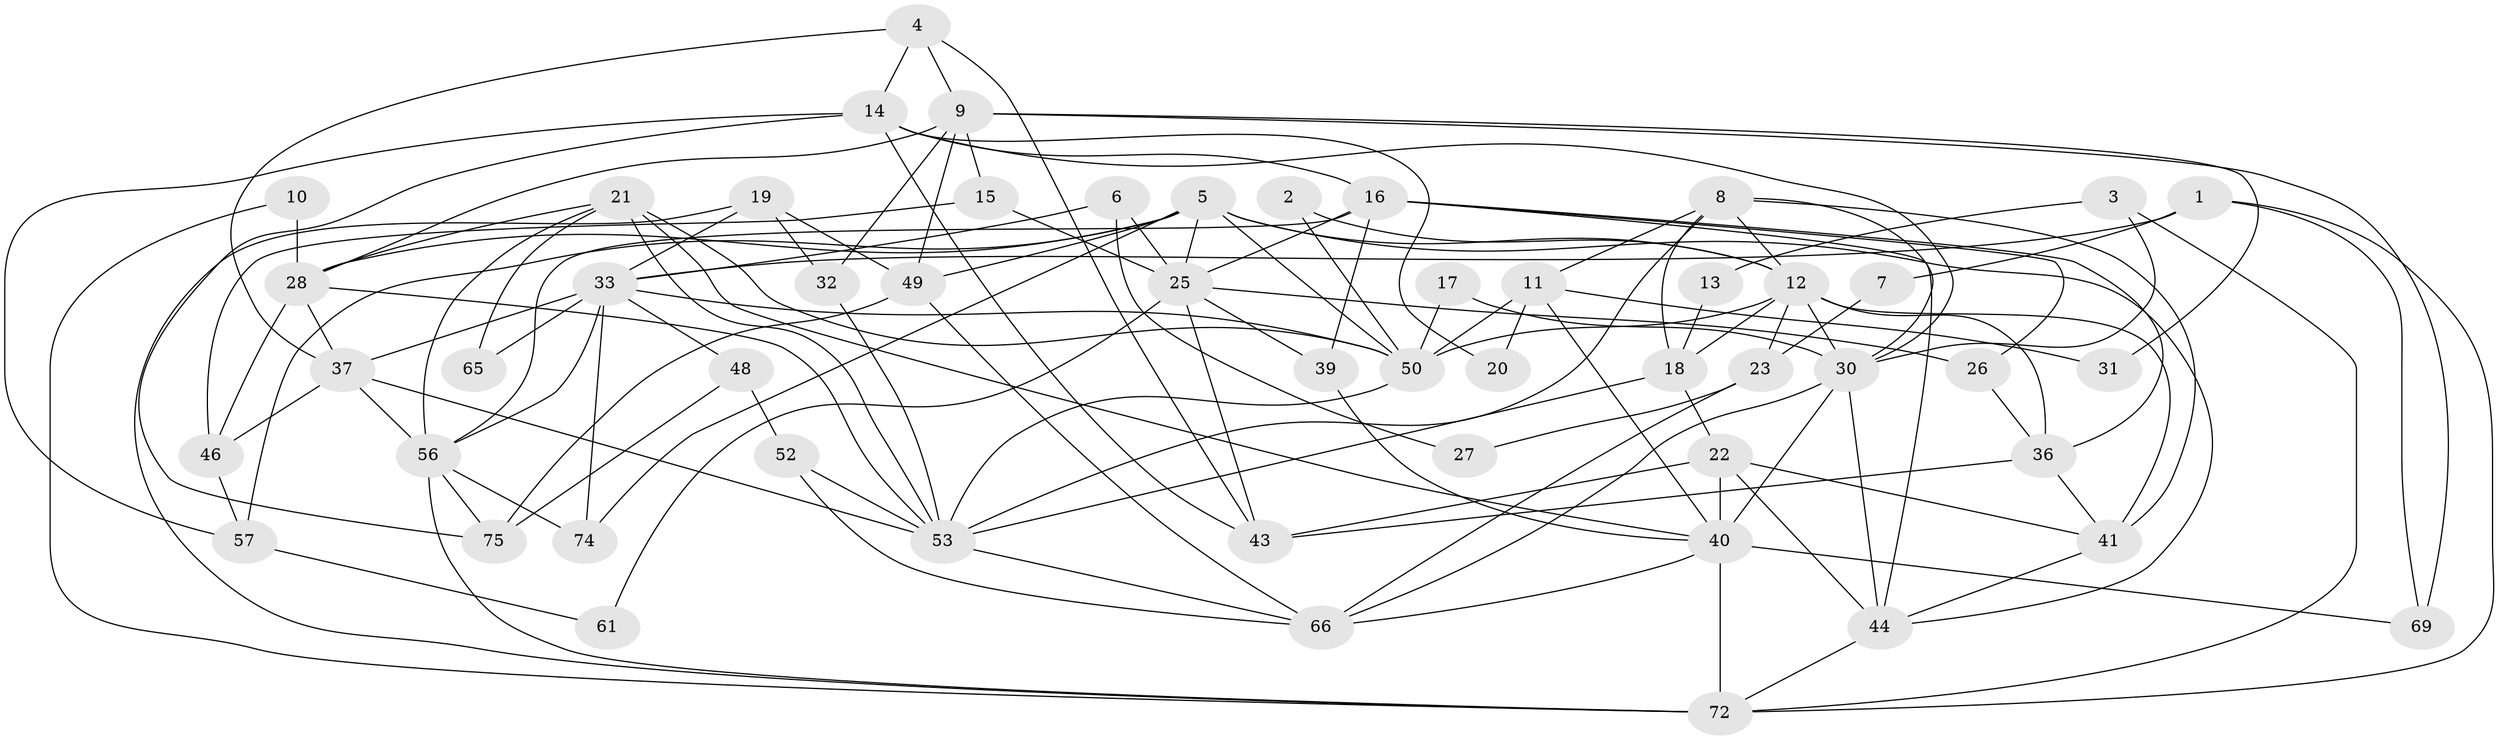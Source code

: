 // original degree distribution, {4: 0.23684210526315788, 2: 0.15789473684210525, 3: 0.23684210526315788, 6: 0.10526315789473684, 5: 0.2236842105263158, 7: 0.039473684210526314}
// Generated by graph-tools (version 1.1) at 2025/11/02/27/25 16:11:18]
// undirected, 53 vertices, 126 edges
graph export_dot {
graph [start="1"]
  node [color=gray90,style=filled];
  1;
  2;
  3;
  4;
  5 [super="+29"];
  6;
  7;
  8 [super="+54"];
  9 [super="+24"];
  10;
  11;
  12 [super="+45"];
  13;
  14 [super="+59"];
  15;
  16 [super="+35"];
  17;
  18 [super="+38"];
  19 [super="+68"];
  20;
  21 [super="+63"];
  22;
  23;
  25 [super="+55"];
  26;
  27;
  28 [super="+58"];
  30 [super="+34"];
  31;
  32;
  33 [super="+42"];
  36 [super="+51"];
  37 [super="+76"];
  39;
  40 [super="+70"];
  41 [super="+67"];
  43 [super="+60"];
  44 [super="+47"];
  46 [super="+62"];
  48;
  49;
  50 [super="+64"];
  52;
  53 [super="+71"];
  56 [super="+73"];
  57;
  61;
  65;
  66;
  69;
  72;
  74;
  75;
  1 -- 33;
  1 -- 72;
  1 -- 7;
  1 -- 69;
  2 -- 12;
  2 -- 50;
  3 -- 30;
  3 -- 72;
  3 -- 13;
  4 -- 14;
  4 -- 37;
  4 -- 43;
  4 -- 9;
  5 -- 25;
  5 -- 49;
  5 -- 74;
  5 -- 57;
  5 -- 12;
  5 -- 44;
  5 -- 50;
  5 -- 28;
  6 -- 27;
  6 -- 33;
  6 -- 25;
  7 -- 23;
  8 -- 30;
  8 -- 11;
  8 -- 18;
  8 -- 41;
  8 -- 12;
  8 -- 53;
  9 -- 69;
  9 -- 15;
  9 -- 28 [weight=2];
  9 -- 31;
  9 -- 32;
  9 -- 49;
  10 -- 72;
  10 -- 28;
  11 -- 40;
  11 -- 20;
  11 -- 31;
  11 -- 50;
  12 -- 23;
  12 -- 41 [weight=2];
  12 -- 50;
  12 -- 30;
  12 -- 18;
  12 -- 36;
  13 -- 18;
  14 -- 16;
  14 -- 20;
  14 -- 57;
  14 -- 30;
  14 -- 75;
  14 -- 43;
  15 -- 46;
  15 -- 25;
  16 -- 36;
  16 -- 25 [weight=2];
  16 -- 44;
  16 -- 39;
  16 -- 56;
  16 -- 26;
  17 -- 50;
  17 -- 30;
  18 -- 53;
  18 -- 22;
  19 -- 72;
  19 -- 32;
  19 -- 33;
  19 -- 49;
  21 -- 28;
  21 -- 40;
  21 -- 65;
  21 -- 50;
  21 -- 56;
  21 -- 53;
  22 -- 44;
  22 -- 43;
  22 -- 41;
  22 -- 40;
  23 -- 66;
  23 -- 27;
  25 -- 26;
  25 -- 61;
  25 -- 39;
  25 -- 43;
  26 -- 36;
  28 -- 37;
  28 -- 46;
  28 -- 53;
  30 -- 40;
  30 -- 66;
  30 -- 44;
  32 -- 53;
  33 -- 74;
  33 -- 65;
  33 -- 48;
  33 -- 50;
  33 -- 56;
  33 -- 37;
  36 -- 41;
  36 -- 43;
  37 -- 53;
  37 -- 46;
  37 -- 56;
  39 -- 40;
  40 -- 66;
  40 -- 69;
  40 -- 72;
  41 -- 44;
  44 -- 72;
  46 -- 57;
  48 -- 52;
  48 -- 75;
  49 -- 66;
  49 -- 75;
  50 -- 53;
  52 -- 53;
  52 -- 66;
  53 -- 66;
  56 -- 72;
  56 -- 74;
  56 -- 75;
  57 -- 61;
}
